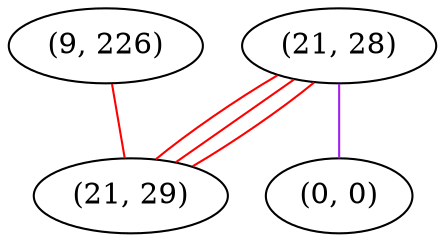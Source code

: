 graph "" {
"(9, 226)";
"(21, 28)";
"(0, 0)";
"(21, 29)";
"(9, 226)" -- "(21, 29)"  [color=red, key=0, weight=1];
"(21, 28)" -- "(0, 0)"  [color=purple, key=0, weight=4];
"(21, 28)" -- "(21, 29)"  [color=red, key=0, weight=1];
"(21, 28)" -- "(21, 29)"  [color=red, key=1, weight=1];
"(21, 28)" -- "(21, 29)"  [color=red, key=2, weight=1];
}
